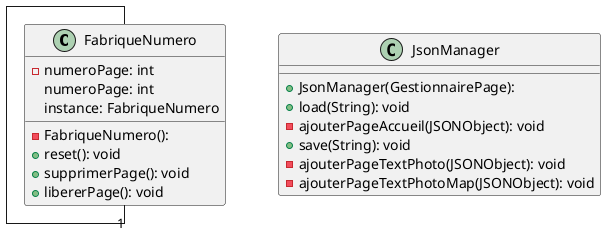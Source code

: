 @startuml

top to bottom direction
skinparam linetype ortho


class FabriqueNumero {
  - FabriqueNumero():
  - numeroPage: int
  + reset(): void
  + supprimerPage(): void
  + libererPage(): void
   numeroPage: int
   instance: FabriqueNumero
}
FabriqueNumero -- "1" FabriqueNumero

class JsonManager {
  + JsonManager(GestionnairePage):
  + load(String): void
  - ajouterPageAccueil(JSONObject): void
  + save(String): void
  - ajouterPageTextPhoto(JSONObject): void
  - ajouterPageTextPhotoMap(JSONObject): void
}

@enduml
